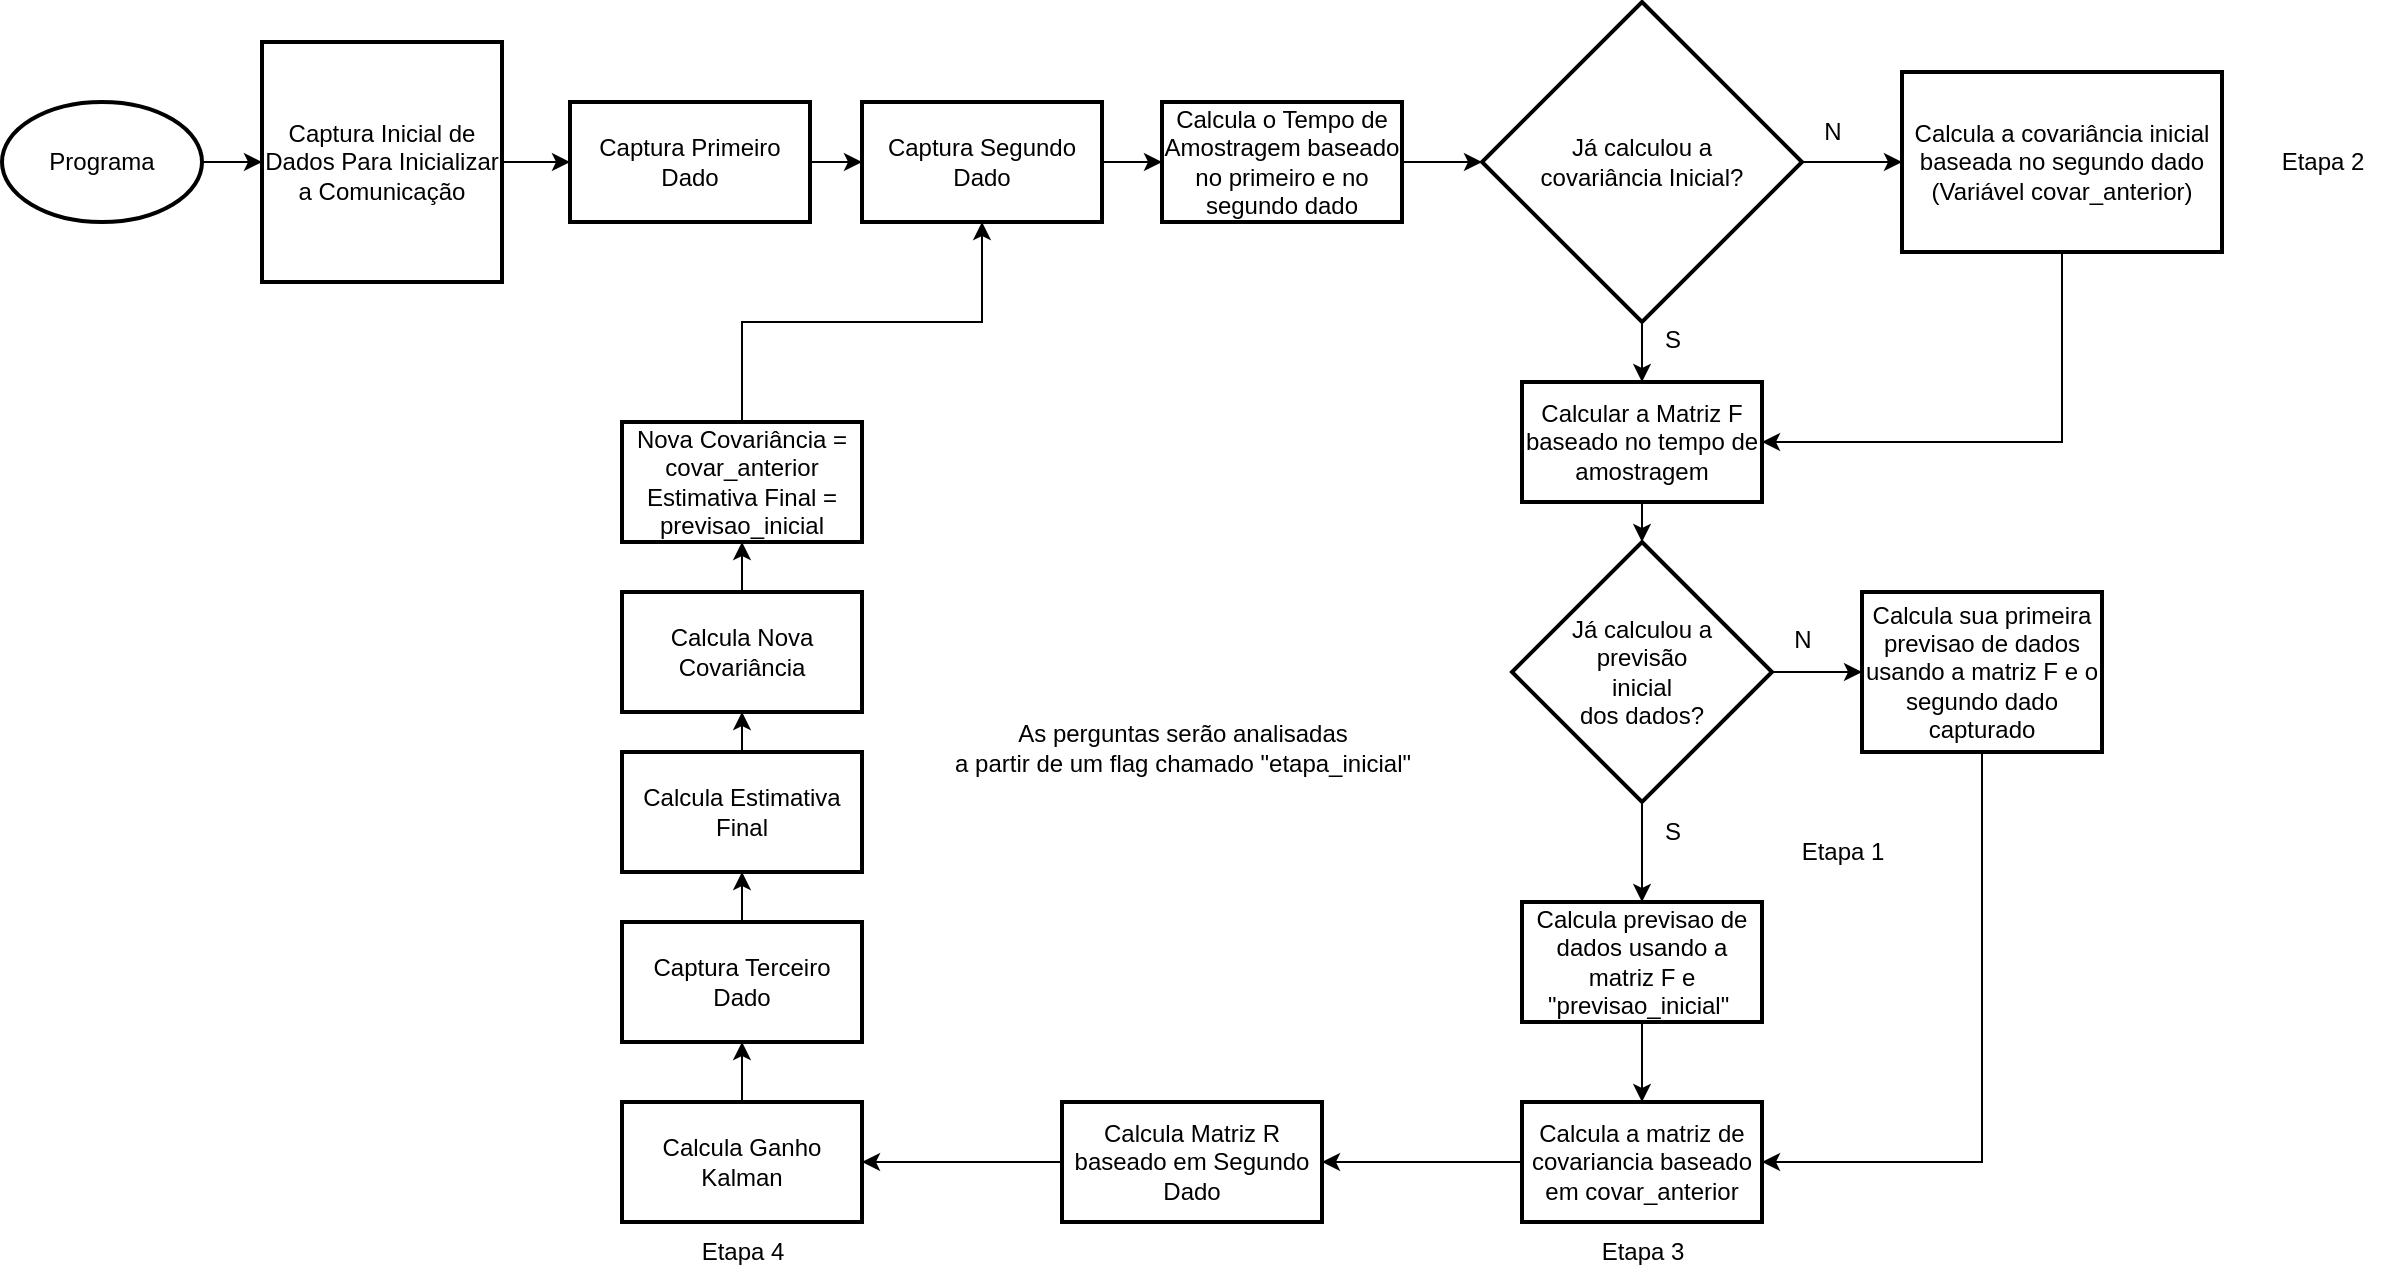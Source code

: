 <mxfile version="23.1.5" type="device">
  <diagram name="Página-1" id="We6DIrRDSuKnFCdGr0dg">
    <mxGraphModel dx="874" dy="532" grid="1" gridSize="10" guides="1" tooltips="1" connect="1" arrows="1" fold="1" page="1" pageScale="1" pageWidth="827" pageHeight="1169" math="0" shadow="0">
      <root>
        <mxCell id="0" />
        <mxCell id="1" parent="0" />
        <mxCell id="xnJiUDJUR9r2VYeulELD-3" value="" style="edgeStyle=orthogonalEdgeStyle;rounded=0;orthogonalLoop=1;jettySize=auto;html=1;" edge="1" parent="1" source="xnJiUDJUR9r2VYeulELD-1" target="xnJiUDJUR9r2VYeulELD-2">
          <mxGeometry relative="1" as="geometry" />
        </mxCell>
        <mxCell id="xnJiUDJUR9r2VYeulELD-1" value="Programa" style="strokeWidth=2;html=1;shape=mxgraph.flowchart.start_1;whiteSpace=wrap;" vertex="1" parent="1">
          <mxGeometry x="10" y="70" width="100" height="60" as="geometry" />
        </mxCell>
        <mxCell id="xnJiUDJUR9r2VYeulELD-5" value="" style="edgeStyle=orthogonalEdgeStyle;rounded=0;orthogonalLoop=1;jettySize=auto;html=1;" edge="1" parent="1" source="xnJiUDJUR9r2VYeulELD-2" target="xnJiUDJUR9r2VYeulELD-4">
          <mxGeometry relative="1" as="geometry" />
        </mxCell>
        <mxCell id="xnJiUDJUR9r2VYeulELD-2" value="Captura Inicial de Dados Para Inicializar a Comunicação" style="whiteSpace=wrap;html=1;strokeWidth=2;" vertex="1" parent="1">
          <mxGeometry x="140" y="40" width="120" height="120" as="geometry" />
        </mxCell>
        <mxCell id="xnJiUDJUR9r2VYeulELD-7" value="" style="edgeStyle=orthogonalEdgeStyle;rounded=0;orthogonalLoop=1;jettySize=auto;html=1;" edge="1" parent="1" source="xnJiUDJUR9r2VYeulELD-4" target="xnJiUDJUR9r2VYeulELD-6">
          <mxGeometry relative="1" as="geometry" />
        </mxCell>
        <mxCell id="xnJiUDJUR9r2VYeulELD-4" value="Captura Primeiro Dado" style="whiteSpace=wrap;html=1;strokeWidth=2;" vertex="1" parent="1">
          <mxGeometry x="294" y="70" width="120" height="60" as="geometry" />
        </mxCell>
        <mxCell id="xnJiUDJUR9r2VYeulELD-9" value="" style="edgeStyle=orthogonalEdgeStyle;rounded=0;orthogonalLoop=1;jettySize=auto;html=1;" edge="1" parent="1" source="xnJiUDJUR9r2VYeulELD-6" target="xnJiUDJUR9r2VYeulELD-8">
          <mxGeometry relative="1" as="geometry" />
        </mxCell>
        <mxCell id="xnJiUDJUR9r2VYeulELD-6" value="Captura Segundo Dado" style="whiteSpace=wrap;html=1;strokeWidth=2;" vertex="1" parent="1">
          <mxGeometry x="440" y="70" width="120" height="60" as="geometry" />
        </mxCell>
        <mxCell id="xnJiUDJUR9r2VYeulELD-22" value="" style="edgeStyle=orthogonalEdgeStyle;rounded=0;orthogonalLoop=1;jettySize=auto;html=1;" edge="1" parent="1" source="xnJiUDJUR9r2VYeulELD-8" target="xnJiUDJUR9r2VYeulELD-21">
          <mxGeometry relative="1" as="geometry" />
        </mxCell>
        <mxCell id="xnJiUDJUR9r2VYeulELD-8" value="Calcula o Tempo de Amostragem baseado no primeiro e no segundo dado" style="whiteSpace=wrap;html=1;strokeWidth=2;" vertex="1" parent="1">
          <mxGeometry x="590" y="70" width="120" height="60" as="geometry" />
        </mxCell>
        <mxCell id="xnJiUDJUR9r2VYeulELD-46" style="edgeStyle=orthogonalEdgeStyle;rounded=0;orthogonalLoop=1;jettySize=auto;html=1;exitX=0.5;exitY=1;exitDx=0;exitDy=0;entryX=0.5;entryY=0;entryDx=0;entryDy=0;" edge="1" parent="1" source="xnJiUDJUR9r2VYeulELD-10" target="xnJiUDJUR9r2VYeulELD-44">
          <mxGeometry relative="1" as="geometry" />
        </mxCell>
        <mxCell id="xnJiUDJUR9r2VYeulELD-10" value="Calcular a Matriz F baseado no tempo de amostragem" style="whiteSpace=wrap;html=1;strokeWidth=2;" vertex="1" parent="1">
          <mxGeometry x="770" y="210" width="120" height="60" as="geometry" />
        </mxCell>
        <mxCell id="xnJiUDJUR9r2VYeulELD-54" style="edgeStyle=orthogonalEdgeStyle;rounded=0;orthogonalLoop=1;jettySize=auto;html=1;exitX=0.5;exitY=1;exitDx=0;exitDy=0;entryX=1;entryY=0.5;entryDx=0;entryDy=0;" edge="1" parent="1" source="xnJiUDJUR9r2VYeulELD-12" target="xnJiUDJUR9r2VYeulELD-14">
          <mxGeometry relative="1" as="geometry" />
        </mxCell>
        <mxCell id="xnJiUDJUR9r2VYeulELD-12" value="Calcula sua primeira previsao de dados usando a matriz F e o segundo dado capturado" style="whiteSpace=wrap;html=1;strokeWidth=2;" vertex="1" parent="1">
          <mxGeometry x="940" y="315" width="120" height="80" as="geometry" />
        </mxCell>
        <mxCell id="xnJiUDJUR9r2VYeulELD-57" style="edgeStyle=orthogonalEdgeStyle;rounded=0;orthogonalLoop=1;jettySize=auto;html=1;exitX=0;exitY=0.5;exitDx=0;exitDy=0;entryX=1;entryY=0.5;entryDx=0;entryDy=0;" edge="1" parent="1" source="xnJiUDJUR9r2VYeulELD-14" target="xnJiUDJUR9r2VYeulELD-31">
          <mxGeometry relative="1" as="geometry" />
        </mxCell>
        <mxCell id="xnJiUDJUR9r2VYeulELD-14" value="Calcula a matriz de covariancia baseado em covar_anterior" style="whiteSpace=wrap;html=1;strokeWidth=2;" vertex="1" parent="1">
          <mxGeometry x="770" y="570" width="120" height="60" as="geometry" />
        </mxCell>
        <mxCell id="xnJiUDJUR9r2VYeulELD-16" value="Etapa 1" style="text;html=1;align=center;verticalAlign=middle;resizable=0;points=[];autosize=1;strokeColor=none;fillColor=none;" vertex="1" parent="1">
          <mxGeometry x="900" y="430" width="60" height="30" as="geometry" />
        </mxCell>
        <mxCell id="xnJiUDJUR9r2VYeulELD-17" value="Etapa 2" style="text;html=1;align=center;verticalAlign=middle;resizable=0;points=[];autosize=1;strokeColor=none;fillColor=none;" vertex="1" parent="1">
          <mxGeometry x="1140" y="85" width="60" height="30" as="geometry" />
        </mxCell>
        <mxCell id="xnJiUDJUR9r2VYeulELD-18" value="Etapa 3" style="text;html=1;align=center;verticalAlign=middle;resizable=0;points=[];autosize=1;strokeColor=none;fillColor=none;" vertex="1" parent="1">
          <mxGeometry x="800" y="630" width="60" height="30" as="geometry" />
        </mxCell>
        <mxCell id="xnJiUDJUR9r2VYeulELD-36" value="" style="edgeStyle=orthogonalEdgeStyle;rounded=0;orthogonalLoop=1;jettySize=auto;html=1;" edge="1" parent="1" source="xnJiUDJUR9r2VYeulELD-19" target="xnJiUDJUR9r2VYeulELD-35">
          <mxGeometry relative="1" as="geometry" />
        </mxCell>
        <mxCell id="xnJiUDJUR9r2VYeulELD-19" value="Calcula Ganho&lt;br&gt;Kalman" style="whiteSpace=wrap;html=1;strokeWidth=2;" vertex="1" parent="1">
          <mxGeometry x="320" y="570" width="120" height="60" as="geometry" />
        </mxCell>
        <mxCell id="xnJiUDJUR9r2VYeulELD-23" style="edgeStyle=orthogonalEdgeStyle;rounded=0;orthogonalLoop=1;jettySize=auto;html=1;exitX=0.5;exitY=1;exitDx=0;exitDy=0;entryX=0.5;entryY=0;entryDx=0;entryDy=0;" edge="1" parent="1" source="xnJiUDJUR9r2VYeulELD-21" target="xnJiUDJUR9r2VYeulELD-10">
          <mxGeometry relative="1" as="geometry" />
        </mxCell>
        <mxCell id="xnJiUDJUR9r2VYeulELD-26" value="" style="edgeStyle=orthogonalEdgeStyle;rounded=0;orthogonalLoop=1;jettySize=auto;html=1;" edge="1" parent="1" source="xnJiUDJUR9r2VYeulELD-21" target="xnJiUDJUR9r2VYeulELD-25">
          <mxGeometry relative="1" as="geometry" />
        </mxCell>
        <mxCell id="xnJiUDJUR9r2VYeulELD-21" value="Já calculou a &lt;br&gt;covariância Inicial?" style="rhombus;whiteSpace=wrap;html=1;strokeWidth=2;" vertex="1" parent="1">
          <mxGeometry x="750" y="20" width="160" height="160" as="geometry" />
        </mxCell>
        <mxCell id="xnJiUDJUR9r2VYeulELD-24" value="S" style="text;html=1;align=center;verticalAlign=middle;resizable=0;points=[];autosize=1;strokeColor=none;fillColor=none;" vertex="1" parent="1">
          <mxGeometry x="830" y="174" width="30" height="30" as="geometry" />
        </mxCell>
        <mxCell id="xnJiUDJUR9r2VYeulELD-28" style="edgeStyle=orthogonalEdgeStyle;rounded=0;orthogonalLoop=1;jettySize=auto;html=1;exitX=0.5;exitY=1;exitDx=0;exitDy=0;entryX=1;entryY=0.5;entryDx=0;entryDy=0;" edge="1" parent="1" source="xnJiUDJUR9r2VYeulELD-25" target="xnJiUDJUR9r2VYeulELD-10">
          <mxGeometry relative="1" as="geometry" />
        </mxCell>
        <mxCell id="xnJiUDJUR9r2VYeulELD-25" value="Calcula a covariância inicial baseada no segundo dado&lt;br&gt;(Variável covar_anterior)" style="whiteSpace=wrap;html=1;strokeWidth=2;" vertex="1" parent="1">
          <mxGeometry x="960" y="55" width="160" height="90" as="geometry" />
        </mxCell>
        <mxCell id="xnJiUDJUR9r2VYeulELD-27" value="N" style="text;html=1;align=center;verticalAlign=middle;resizable=0;points=[];autosize=1;strokeColor=none;fillColor=none;" vertex="1" parent="1">
          <mxGeometry x="910" y="70" width="30" height="30" as="geometry" />
        </mxCell>
        <mxCell id="xnJiUDJUR9r2VYeulELD-33" style="edgeStyle=orthogonalEdgeStyle;rounded=0;orthogonalLoop=1;jettySize=auto;html=1;exitX=0;exitY=0.5;exitDx=0;exitDy=0;entryX=1;entryY=0.5;entryDx=0;entryDy=0;" edge="1" parent="1" source="xnJiUDJUR9r2VYeulELD-31" target="xnJiUDJUR9r2VYeulELD-19">
          <mxGeometry relative="1" as="geometry" />
        </mxCell>
        <mxCell id="xnJiUDJUR9r2VYeulELD-31" value="Calcula Matriz R baseado em Segundo Dado" style="whiteSpace=wrap;html=1;strokeWidth=2;" vertex="1" parent="1">
          <mxGeometry x="540" y="570" width="130" height="60" as="geometry" />
        </mxCell>
        <mxCell id="xnJiUDJUR9r2VYeulELD-34" value="Etapa 4" style="text;html=1;align=center;verticalAlign=middle;resizable=0;points=[];autosize=1;strokeColor=none;fillColor=none;" vertex="1" parent="1">
          <mxGeometry x="350" y="630" width="60" height="30" as="geometry" />
        </mxCell>
        <mxCell id="xnJiUDJUR9r2VYeulELD-38" value="" style="edgeStyle=orthogonalEdgeStyle;rounded=0;orthogonalLoop=1;jettySize=auto;html=1;" edge="1" parent="1" source="xnJiUDJUR9r2VYeulELD-35" target="xnJiUDJUR9r2VYeulELD-37">
          <mxGeometry relative="1" as="geometry" />
        </mxCell>
        <mxCell id="xnJiUDJUR9r2VYeulELD-35" value="Captura Terceiro Dado" style="whiteSpace=wrap;html=1;strokeWidth=2;" vertex="1" parent="1">
          <mxGeometry x="320" y="480" width="120" height="60" as="geometry" />
        </mxCell>
        <mxCell id="xnJiUDJUR9r2VYeulELD-45" style="edgeStyle=orthogonalEdgeStyle;rounded=0;orthogonalLoop=1;jettySize=auto;html=1;exitX=0.5;exitY=0;exitDx=0;exitDy=0;entryX=0.5;entryY=1;entryDx=0;entryDy=0;" edge="1" parent="1" source="xnJiUDJUR9r2VYeulELD-37" target="xnJiUDJUR9r2VYeulELD-39">
          <mxGeometry relative="1" as="geometry" />
        </mxCell>
        <mxCell id="xnJiUDJUR9r2VYeulELD-37" value="Calcula Estimativa Final" style="whiteSpace=wrap;html=1;strokeWidth=2;" vertex="1" parent="1">
          <mxGeometry x="320" y="395" width="120" height="60" as="geometry" />
        </mxCell>
        <mxCell id="xnJiUDJUR9r2VYeulELD-42" value="" style="edgeStyle=orthogonalEdgeStyle;rounded=0;orthogonalLoop=1;jettySize=auto;html=1;" edge="1" parent="1" source="xnJiUDJUR9r2VYeulELD-39" target="xnJiUDJUR9r2VYeulELD-41">
          <mxGeometry relative="1" as="geometry" />
        </mxCell>
        <mxCell id="xnJiUDJUR9r2VYeulELD-39" value="Calcula Nova Covariância" style="whiteSpace=wrap;html=1;strokeWidth=2;" vertex="1" parent="1">
          <mxGeometry x="320" y="315" width="120" height="60" as="geometry" />
        </mxCell>
        <mxCell id="xnJiUDJUR9r2VYeulELD-43" style="edgeStyle=orthogonalEdgeStyle;rounded=0;orthogonalLoop=1;jettySize=auto;html=1;exitX=0.5;exitY=0;exitDx=0;exitDy=0;entryX=0.5;entryY=1;entryDx=0;entryDy=0;" edge="1" parent="1" source="xnJiUDJUR9r2VYeulELD-41" target="xnJiUDJUR9r2VYeulELD-6">
          <mxGeometry relative="1" as="geometry" />
        </mxCell>
        <mxCell id="xnJiUDJUR9r2VYeulELD-41" value="Nova Covariância = covar_anterior&lt;br&gt;Estimativa Final = previsao_inicial" style="whiteSpace=wrap;html=1;strokeWidth=2;" vertex="1" parent="1">
          <mxGeometry x="320" y="230" width="120" height="60" as="geometry" />
        </mxCell>
        <mxCell id="xnJiUDJUR9r2VYeulELD-48" style="edgeStyle=orthogonalEdgeStyle;rounded=0;orthogonalLoop=1;jettySize=auto;html=1;exitX=1;exitY=0.5;exitDx=0;exitDy=0;entryX=0;entryY=0.5;entryDx=0;entryDy=0;" edge="1" parent="1" source="xnJiUDJUR9r2VYeulELD-44" target="xnJiUDJUR9r2VYeulELD-12">
          <mxGeometry relative="1" as="geometry" />
        </mxCell>
        <mxCell id="xnJiUDJUR9r2VYeulELD-51" style="edgeStyle=orthogonalEdgeStyle;rounded=0;orthogonalLoop=1;jettySize=auto;html=1;exitX=0.5;exitY=1;exitDx=0;exitDy=0;entryX=0.5;entryY=0;entryDx=0;entryDy=0;" edge="1" parent="1" source="xnJiUDJUR9r2VYeulELD-44" target="xnJiUDJUR9r2VYeulELD-49">
          <mxGeometry relative="1" as="geometry" />
        </mxCell>
        <mxCell id="xnJiUDJUR9r2VYeulELD-44" value="Já calculou a &lt;br&gt;previsão &lt;br&gt;inicial &lt;br&gt;dos dados?" style="rhombus;whiteSpace=wrap;html=1;strokeWidth=2;" vertex="1" parent="1">
          <mxGeometry x="765" y="290" width="130" height="130" as="geometry" />
        </mxCell>
        <mxCell id="xnJiUDJUR9r2VYeulELD-52" style="edgeStyle=orthogonalEdgeStyle;rounded=0;orthogonalLoop=1;jettySize=auto;html=1;exitX=0.5;exitY=1;exitDx=0;exitDy=0;entryX=0.5;entryY=0;entryDx=0;entryDy=0;" edge="1" parent="1" source="xnJiUDJUR9r2VYeulELD-49" target="xnJiUDJUR9r2VYeulELD-14">
          <mxGeometry relative="1" as="geometry" />
        </mxCell>
        <mxCell id="xnJiUDJUR9r2VYeulELD-49" value="Calcula previsao de dados usando a matriz F e &quot;previsao_inicial&quot;&amp;nbsp;" style="whiteSpace=wrap;html=1;strokeWidth=2;" vertex="1" parent="1">
          <mxGeometry x="770" y="470" width="120" height="60" as="geometry" />
        </mxCell>
        <mxCell id="xnJiUDJUR9r2VYeulELD-50" value="N" style="text;html=1;align=center;verticalAlign=middle;resizable=0;points=[];autosize=1;strokeColor=none;fillColor=none;" vertex="1" parent="1">
          <mxGeometry x="895" y="324" width="30" height="30" as="geometry" />
        </mxCell>
        <mxCell id="xnJiUDJUR9r2VYeulELD-53" value="S" style="text;html=1;align=center;verticalAlign=middle;resizable=0;points=[];autosize=1;strokeColor=none;fillColor=none;" vertex="1" parent="1">
          <mxGeometry x="830" y="420" width="30" height="30" as="geometry" />
        </mxCell>
        <mxCell id="xnJiUDJUR9r2VYeulELD-55" value="As perguntas serão analisadas &lt;br&gt;a partir de um flag chamado &quot;etapa_inicial&quot;" style="text;html=1;align=center;verticalAlign=middle;resizable=0;points=[];autosize=1;strokeColor=none;fillColor=none;" vertex="1" parent="1">
          <mxGeometry x="475" y="373" width="250" height="40" as="geometry" />
        </mxCell>
      </root>
    </mxGraphModel>
  </diagram>
</mxfile>
